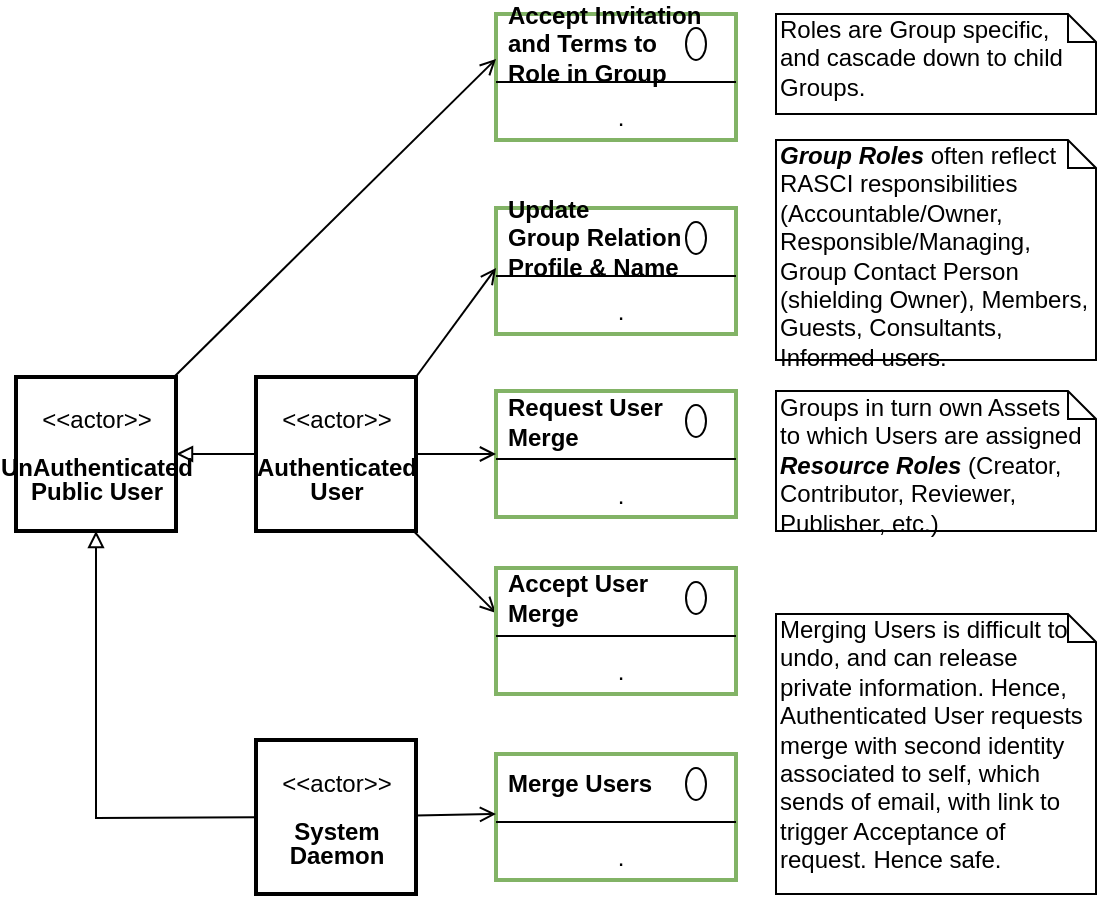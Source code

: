 <mxfile compressed="false" version="20.3.0" type="device">
  <diagram id="_paZvpOYSD2itmKFvVEi" name="Grp Role">
    <mxGraphModel dx="782" dy="517" grid="1" gridSize="10" guides="1" tooltips="1" connect="1" arrows="1" fold="1" page="1" pageScale="1" pageWidth="827" pageHeight="1169" math="0" shadow="0">
      <root>
        <mxCell id="jJMDsLOJsHRA9ecIZqBr-0" />
        <mxCell id="jJMDsLOJsHRA9ecIZqBr-1" parent="jJMDsLOJsHRA9ecIZqBr-0" />
        <mxCell id="3Mk5R_yZO1PZWtC-fWX1-0" value="" style="fontStyle=1;align=center;verticalAlign=top;childLayout=stackLayout;horizontal=1;horizontalStack=0;resizeParent=1;resizeParentMax=0;resizeLast=0;marginBottom=0;strokeColor=#82b366;strokeWidth=2;fillColor=none;" parent="jJMDsLOJsHRA9ecIZqBr-1" vertex="1">
          <mxGeometry x="360" y="160" width="120" height="63" as="geometry" />
        </mxCell>
        <mxCell id="3Mk5R_yZO1PZWtC-fWX1-1" value="Accept Invitation &lt;br&gt;and Terms&amp;nbsp;to &lt;br&gt;Role in Group" style="html=1;align=left;spacingLeft=4;verticalAlign=middle;strokeColor=none;fillColor=none;fontStyle=1" parent="3Mk5R_yZO1PZWtC-fWX1-0" vertex="1">
          <mxGeometry width="120" height="30" as="geometry" />
        </mxCell>
        <mxCell id="3Mk5R_yZO1PZWtC-fWX1-2" value="" style="shape=ellipse;" parent="3Mk5R_yZO1PZWtC-fWX1-1" vertex="1">
          <mxGeometry x="1" width="10" height="16" relative="1" as="geometry">
            <mxPoint x="-25" y="7" as="offset" />
          </mxGeometry>
        </mxCell>
        <mxCell id="3Mk5R_yZO1PZWtC-fWX1-3" value="" style="line;strokeWidth=1;fillColor=none;align=left;verticalAlign=middle;spacingTop=-1;spacingLeft=3;spacingRight=3;rotatable=0;labelPosition=right;points=[];portConstraint=eastwest;" parent="3Mk5R_yZO1PZWtC-fWX1-0" vertex="1">
          <mxGeometry y="30" width="120" height="8" as="geometry" />
        </mxCell>
        <mxCell id="3Mk5R_yZO1PZWtC-fWX1-4" value="." style="html=1;align=center;spacingLeft=4;verticalAlign=top;strokeColor=none;fillColor=none;" parent="3Mk5R_yZO1PZWtC-fWX1-0" vertex="1">
          <mxGeometry y="38" width="120" height="25" as="geometry" />
        </mxCell>
        <mxCell id="3Mk5R_yZO1PZWtC-fWX1-10" value="" style="fontStyle=1;align=center;verticalAlign=top;childLayout=stackLayout;horizontal=1;horizontalStack=0;resizeParent=1;resizeParentMax=0;resizeLast=0;marginBottom=0;strokeColor=#82b366;strokeWidth=2;fillColor=none;" parent="jJMDsLOJsHRA9ecIZqBr-1" vertex="1">
          <mxGeometry x="360" y="257" width="120" height="63" as="geometry" />
        </mxCell>
        <mxCell id="3Mk5R_yZO1PZWtC-fWX1-11" value="Update&lt;br&gt;Group Relation&lt;br&gt;Profile &amp;amp; Name" style="html=1;align=left;spacingLeft=4;verticalAlign=middle;strokeColor=none;fillColor=none;fontStyle=1" parent="3Mk5R_yZO1PZWtC-fWX1-10" vertex="1">
          <mxGeometry width="120" height="30" as="geometry" />
        </mxCell>
        <mxCell id="3Mk5R_yZO1PZWtC-fWX1-12" value="" style="shape=ellipse;" parent="3Mk5R_yZO1PZWtC-fWX1-11" vertex="1">
          <mxGeometry x="1" width="10" height="16" relative="1" as="geometry">
            <mxPoint x="-25" y="7" as="offset" />
          </mxGeometry>
        </mxCell>
        <mxCell id="3Mk5R_yZO1PZWtC-fWX1-13" value="" style="line;strokeWidth=1;fillColor=none;align=left;verticalAlign=middle;spacingTop=-1;spacingLeft=3;spacingRight=3;rotatable=0;labelPosition=right;points=[];portConstraint=eastwest;" parent="3Mk5R_yZO1PZWtC-fWX1-10" vertex="1">
          <mxGeometry y="30" width="120" height="8" as="geometry" />
        </mxCell>
        <mxCell id="3Mk5R_yZO1PZWtC-fWX1-14" value="." style="html=1;align=center;spacingLeft=4;verticalAlign=top;strokeColor=none;fillColor=none;" parent="3Mk5R_yZO1PZWtC-fWX1-10" vertex="1">
          <mxGeometry y="38" width="120" height="25" as="geometry" />
        </mxCell>
        <mxCell id="3Mk5R_yZO1PZWtC-fWX1-20" value="" style="fontStyle=1;align=center;verticalAlign=top;childLayout=stackLayout;horizontal=1;horizontalStack=0;resizeParent=1;resizeParentMax=0;resizeLast=0;marginBottom=0;strokeColor=#82b366;strokeWidth=2;fillColor=none;" parent="jJMDsLOJsHRA9ecIZqBr-1" vertex="1">
          <mxGeometry x="360" y="348.5" width="120" height="63" as="geometry" />
        </mxCell>
        <mxCell id="3Mk5R_yZO1PZWtC-fWX1-21" value="Request User&lt;br&gt;Merge" style="html=1;align=left;spacingLeft=4;verticalAlign=middle;strokeColor=none;fillColor=none;fontStyle=1" parent="3Mk5R_yZO1PZWtC-fWX1-20" vertex="1">
          <mxGeometry width="120" height="30" as="geometry" />
        </mxCell>
        <mxCell id="3Mk5R_yZO1PZWtC-fWX1-22" value="" style="shape=ellipse;" parent="3Mk5R_yZO1PZWtC-fWX1-21" vertex="1">
          <mxGeometry x="1" width="10" height="16" relative="1" as="geometry">
            <mxPoint x="-25" y="7" as="offset" />
          </mxGeometry>
        </mxCell>
        <mxCell id="3Mk5R_yZO1PZWtC-fWX1-23" value="" style="line;strokeWidth=1;fillColor=none;align=left;verticalAlign=middle;spacingTop=-1;spacingLeft=3;spacingRight=3;rotatable=0;labelPosition=right;points=[];portConstraint=eastwest;" parent="3Mk5R_yZO1PZWtC-fWX1-20" vertex="1">
          <mxGeometry y="30" width="120" height="8" as="geometry" />
        </mxCell>
        <mxCell id="3Mk5R_yZO1PZWtC-fWX1-24" value="." style="html=1;align=center;spacingLeft=4;verticalAlign=top;strokeColor=none;fillColor=none;" parent="3Mk5R_yZO1PZWtC-fWX1-20" vertex="1">
          <mxGeometry y="38" width="120" height="25" as="geometry" />
        </mxCell>
        <mxCell id="sVHChG9KCjbjKHvtkaMJ-3" style="edgeStyle=none;rounded=0;orthogonalLoop=1;jettySize=auto;html=1;entryX=1;entryY=0.5;entryDx=0;entryDy=0;endArrow=block;endFill=0;" parent="jJMDsLOJsHRA9ecIZqBr-1" source="sVHChG9KCjbjKHvtkaMJ-0" target="sVHChG9KCjbjKHvtkaMJ-1" edge="1">
          <mxGeometry relative="1" as="geometry" />
        </mxCell>
        <mxCell id="sVHChG9KCjbjKHvtkaMJ-4" style="edgeStyle=none;rounded=0;orthogonalLoop=1;jettySize=auto;html=1;entryX=0;entryY=1;entryDx=0;entryDy=0;endArrow=open;endFill=0;exitX=1;exitY=0;exitDx=0;exitDy=0;" parent="jJMDsLOJsHRA9ecIZqBr-1" source="sVHChG9KCjbjKHvtkaMJ-0" target="3Mk5R_yZO1PZWtC-fWX1-11" edge="1">
          <mxGeometry relative="1" as="geometry" />
        </mxCell>
        <mxCell id="sVHChG9KCjbjKHvtkaMJ-5" style="edgeStyle=none;rounded=0;orthogonalLoop=1;jettySize=auto;html=1;endArrow=open;endFill=0;exitX=1;exitY=0.5;exitDx=0;exitDy=0;" parent="jJMDsLOJsHRA9ecIZqBr-1" source="sVHChG9KCjbjKHvtkaMJ-0" edge="1">
          <mxGeometry relative="1" as="geometry">
            <mxPoint x="360" y="380" as="targetPoint" />
          </mxGeometry>
        </mxCell>
        <mxCell id="sVHChG9KCjbjKHvtkaMJ-11" style="edgeStyle=none;rounded=0;orthogonalLoop=1;jettySize=auto;html=1;entryX=0;entryY=0.75;entryDx=0;entryDy=0;endArrow=open;endFill=0;" parent="jJMDsLOJsHRA9ecIZqBr-1" source="sVHChG9KCjbjKHvtkaMJ-0" target="sVHChG9KCjbjKHvtkaMJ-7" edge="1">
          <mxGeometry relative="1" as="geometry" />
        </mxCell>
        <mxCell id="sVHChG9KCjbjKHvtkaMJ-0" value="&lt;p style=&quot;line-height: 100%&quot;&gt;&amp;lt;&amp;lt;actor&amp;gt;&amp;gt;&lt;br&gt;&lt;br&gt;&lt;b&gt;Authenticated&lt;br&gt;User&lt;/b&gt;&lt;/p&gt;" style="text;html=1;align=center;verticalAlign=middle;dashed=0;strokeColor=#000000;strokeWidth=2;" parent="jJMDsLOJsHRA9ecIZqBr-1" vertex="1">
          <mxGeometry x="240" y="341.5" width="80" height="77" as="geometry" />
        </mxCell>
        <mxCell id="sVHChG9KCjbjKHvtkaMJ-2" style="edgeStyle=none;rounded=0;orthogonalLoop=1;jettySize=auto;html=1;entryX=0;entryY=0.75;entryDx=0;entryDy=0;endArrow=open;endFill=0;" parent="jJMDsLOJsHRA9ecIZqBr-1" source="sVHChG9KCjbjKHvtkaMJ-1" target="3Mk5R_yZO1PZWtC-fWX1-1" edge="1">
          <mxGeometry relative="1" as="geometry" />
        </mxCell>
        <mxCell id="sVHChG9KCjbjKHvtkaMJ-1" value="&lt;p style=&quot;line-height: 100%&quot;&gt;&amp;lt;&amp;lt;actor&amp;gt;&amp;gt;&lt;br&gt;&lt;br&gt;&lt;b&gt;UnAuthenticated&lt;br&gt;Public User&lt;/b&gt;&lt;/p&gt;" style="text;html=1;align=center;verticalAlign=middle;dashed=0;strokeColor=#000000;strokeWidth=2;" parent="jJMDsLOJsHRA9ecIZqBr-1" vertex="1">
          <mxGeometry x="120" y="341.5" width="80" height="77" as="geometry" />
        </mxCell>
        <mxCell id="sVHChG9KCjbjKHvtkaMJ-6" value="" style="fontStyle=1;align=center;verticalAlign=top;childLayout=stackLayout;horizontal=1;horizontalStack=0;resizeParent=1;resizeParentMax=0;resizeLast=0;marginBottom=0;strokeColor=#82b366;strokeWidth=2;fillColor=none;" parent="jJMDsLOJsHRA9ecIZqBr-1" vertex="1">
          <mxGeometry x="360" y="437" width="120" height="63" as="geometry" />
        </mxCell>
        <mxCell id="sVHChG9KCjbjKHvtkaMJ-7" value="Accept User&lt;br&gt;Merge" style="html=1;align=left;spacingLeft=4;verticalAlign=middle;strokeColor=none;fillColor=none;fontStyle=1" parent="sVHChG9KCjbjKHvtkaMJ-6" vertex="1">
          <mxGeometry width="120" height="30" as="geometry" />
        </mxCell>
        <mxCell id="sVHChG9KCjbjKHvtkaMJ-8" value="" style="shape=ellipse;" parent="sVHChG9KCjbjKHvtkaMJ-7" vertex="1">
          <mxGeometry x="1" width="10" height="16" relative="1" as="geometry">
            <mxPoint x="-25" y="7" as="offset" />
          </mxGeometry>
        </mxCell>
        <mxCell id="sVHChG9KCjbjKHvtkaMJ-9" value="" style="line;strokeWidth=1;fillColor=none;align=left;verticalAlign=middle;spacingTop=-1;spacingLeft=3;spacingRight=3;rotatable=0;labelPosition=right;points=[];portConstraint=eastwest;" parent="sVHChG9KCjbjKHvtkaMJ-6" vertex="1">
          <mxGeometry y="30" width="120" height="8" as="geometry" />
        </mxCell>
        <mxCell id="sVHChG9KCjbjKHvtkaMJ-10" value="." style="html=1;align=center;spacingLeft=4;verticalAlign=top;strokeColor=none;fillColor=none;" parent="sVHChG9KCjbjKHvtkaMJ-6" vertex="1">
          <mxGeometry y="38" width="120" height="25" as="geometry" />
        </mxCell>
        <mxCell id="sVHChG9KCjbjKHvtkaMJ-12" value="" style="fontStyle=1;align=center;verticalAlign=top;childLayout=stackLayout;horizontal=1;horizontalStack=0;resizeParent=1;resizeParentMax=0;resizeLast=0;marginBottom=0;strokeColor=#82b366;strokeWidth=2;fillColor=none;" parent="jJMDsLOJsHRA9ecIZqBr-1" vertex="1">
          <mxGeometry x="360" y="530" width="120" height="63" as="geometry" />
        </mxCell>
        <mxCell id="sVHChG9KCjbjKHvtkaMJ-13" value="Merge Users" style="html=1;align=left;spacingLeft=4;verticalAlign=middle;strokeColor=none;fillColor=none;fontStyle=1" parent="sVHChG9KCjbjKHvtkaMJ-12" vertex="1">
          <mxGeometry width="120" height="30" as="geometry" />
        </mxCell>
        <mxCell id="sVHChG9KCjbjKHvtkaMJ-14" value="" style="shape=ellipse;" parent="sVHChG9KCjbjKHvtkaMJ-13" vertex="1">
          <mxGeometry x="1" width="10" height="16" relative="1" as="geometry">
            <mxPoint x="-25" y="7" as="offset" />
          </mxGeometry>
        </mxCell>
        <mxCell id="sVHChG9KCjbjKHvtkaMJ-15" value="" style="line;strokeWidth=1;fillColor=none;align=left;verticalAlign=middle;spacingTop=-1;spacingLeft=3;spacingRight=3;rotatable=0;labelPosition=right;points=[];portConstraint=eastwest;" parent="sVHChG9KCjbjKHvtkaMJ-12" vertex="1">
          <mxGeometry y="30" width="120" height="8" as="geometry" />
        </mxCell>
        <mxCell id="sVHChG9KCjbjKHvtkaMJ-16" value="." style="html=1;align=center;spacingLeft=4;verticalAlign=top;strokeColor=none;fillColor=none;" parent="sVHChG9KCjbjKHvtkaMJ-12" vertex="1">
          <mxGeometry y="38" width="120" height="25" as="geometry" />
        </mxCell>
        <mxCell id="sVHChG9KCjbjKHvtkaMJ-18" style="edgeStyle=none;rounded=0;orthogonalLoop=1;jettySize=auto;html=1;entryX=0;entryY=1;entryDx=0;entryDy=0;endArrow=open;endFill=0;" parent="jJMDsLOJsHRA9ecIZqBr-1" source="sVHChG9KCjbjKHvtkaMJ-17" target="sVHChG9KCjbjKHvtkaMJ-13" edge="1">
          <mxGeometry relative="1" as="geometry" />
        </mxCell>
        <mxCell id="sVHChG9KCjbjKHvtkaMJ-19" style="edgeStyle=none;rounded=0;orthogonalLoop=1;jettySize=auto;html=1;entryX=0.5;entryY=1;entryDx=0;entryDy=0;endArrow=block;endFill=0;" parent="jJMDsLOJsHRA9ecIZqBr-1" source="sVHChG9KCjbjKHvtkaMJ-17" target="sVHChG9KCjbjKHvtkaMJ-1" edge="1">
          <mxGeometry relative="1" as="geometry">
            <Array as="points">
              <mxPoint x="160" y="562" />
            </Array>
          </mxGeometry>
        </mxCell>
        <mxCell id="sVHChG9KCjbjKHvtkaMJ-17" value="&lt;p style=&quot;line-height: 100%&quot;&gt;&amp;lt;&amp;lt;actor&amp;gt;&amp;gt;&lt;br&gt;&lt;br&gt;&lt;b&gt;System&lt;br&gt;Daemon&lt;/b&gt;&lt;/p&gt;" style="text;html=1;align=center;verticalAlign=middle;dashed=0;strokeColor=#000000;strokeWidth=2;" parent="jJMDsLOJsHRA9ecIZqBr-1" vertex="1">
          <mxGeometry x="240" y="523" width="80" height="77" as="geometry" />
        </mxCell>
        <mxCell id="cENNXHEm5XNHABYloKq5-0" value="Title" parent="jJMDsLOJsHRA9ecIZqBr-0" visible="0" />
        <mxCell id="BW_KTFOAbpTylYArNgOf-21" value="&lt;font style=&quot;font-size: 12px ; font-weight: normal&quot;&gt;&lt;i&gt;&lt;span style=&quot;font-size: 12px&quot;&gt;Diagram: Base System Logical Module -&amp;nbsp;&lt;/span&gt;&lt;span style=&quot;font-size: 12px&quot;&gt;Functionality -&amp;nbsp;&lt;/span&gt;System Users&lt;/i&gt;&lt;/font&gt;" style="text;strokeColor=none;fillColor=none;html=1;fontSize=12;fontStyle=1;verticalAlign=middle;align=left;shadow=0;glass=0;comic=0;opacity=30;fontColor=#808080;" parent="cENNXHEm5XNHABYloKq5-0" vertex="1">
          <mxGeometry x="120" y="800" width="560" height="40" as="geometry" />
        </mxCell>
        <mxCell id="cENNXHEm5XNHABYloKq5-1" value="Notes" parent="jJMDsLOJsHRA9ecIZqBr-0" />
        <mxCell id="BW_KTFOAbpTylYArNgOf-20" value="Merging Users is difficult to undo, and&amp;nbsp;can release private information. Hence, Authenticated User requests merge with second identity associated to self, which sends of email, with link to trigger Acceptance of request. Hence safe." style="shape=note;whiteSpace=wrap;html=1;size=14;verticalAlign=top;align=left;spacingTop=-6;" parent="cENNXHEm5XNHABYloKq5-1" vertex="1">
          <mxGeometry x="500" y="460" width="160" height="140" as="geometry" />
        </mxCell>
        <mxCell id="2Mfwxpr1ShzDx-wQTVwy-0" value="Roles are Group specific, and cascade down to child Groups.&amp;nbsp;&lt;br&gt;" style="shape=note;whiteSpace=wrap;html=1;size=14;verticalAlign=top;align=left;spacingTop=-6;" parent="cENNXHEm5XNHABYloKq5-1" vertex="1">
          <mxGeometry x="500" y="160" width="160" height="50" as="geometry" />
        </mxCell>
        <mxCell id="2Mfwxpr1ShzDx-wQTVwy-1" value="Groups in turn own Assets&lt;br&gt;to which Users are assigned&amp;nbsp;&lt;br&gt;&lt;i&gt;&lt;b&gt;Resource Roles&lt;/b&gt;&lt;/i&gt; (Creator, Contributor, Reviewer, Publisher, etc.)" style="shape=note;whiteSpace=wrap;html=1;size=14;verticalAlign=top;align=left;spacingTop=-6;" parent="cENNXHEm5XNHABYloKq5-1" vertex="1">
          <mxGeometry x="500" y="348.5" width="160" height="70" as="geometry" />
        </mxCell>
        <mxCell id="2Mfwxpr1ShzDx-wQTVwy-2" value="&lt;b&gt;&lt;i&gt;Group Roles&lt;/i&gt;&lt;/b&gt; often reflect RASCI responsibilities (Accountable/Owner, Responsible/Managing, Group Contact Person (shielding Owner), Members, Guests, Consultants, Informed users." style="shape=note;whiteSpace=wrap;html=1;size=14;verticalAlign=top;align=left;spacingTop=-6;" parent="cENNXHEm5XNHABYloKq5-1" vertex="1">
          <mxGeometry x="500" y="223" width="160" height="110" as="geometry" />
        </mxCell>
      </root>
    </mxGraphModel>
  </diagram>
</mxfile>
